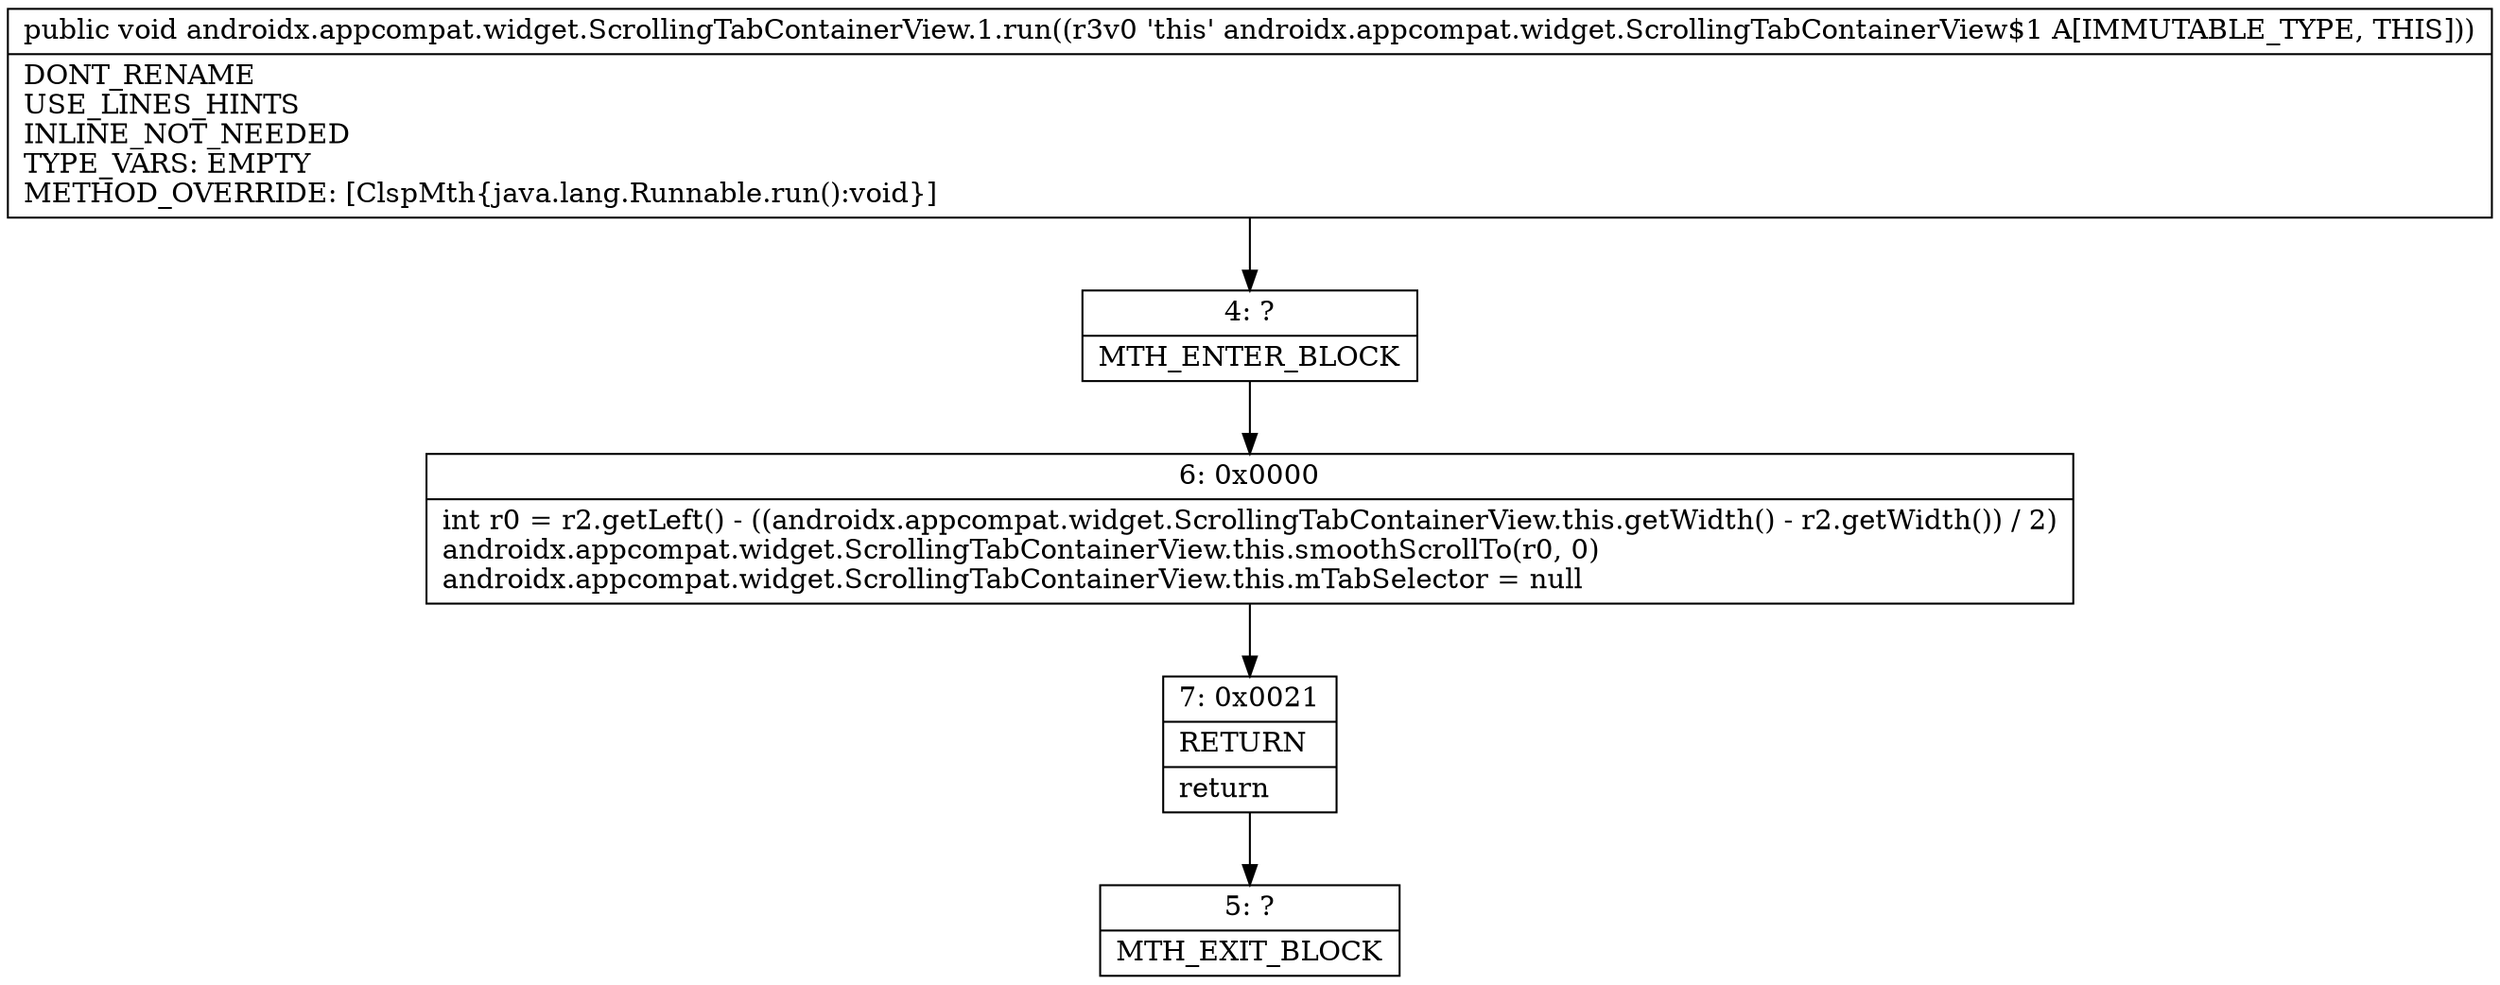 digraph "CFG forandroidx.appcompat.widget.ScrollingTabContainerView.1.run()V" {
Node_4 [shape=record,label="{4\:\ ?|MTH_ENTER_BLOCK\l}"];
Node_6 [shape=record,label="{6\:\ 0x0000|int r0 = r2.getLeft() \- ((androidx.appcompat.widget.ScrollingTabContainerView.this.getWidth() \- r2.getWidth()) \/ 2)\landroidx.appcompat.widget.ScrollingTabContainerView.this.smoothScrollTo(r0, 0)\landroidx.appcompat.widget.ScrollingTabContainerView.this.mTabSelector = null\l}"];
Node_7 [shape=record,label="{7\:\ 0x0021|RETURN\l|return\l}"];
Node_5 [shape=record,label="{5\:\ ?|MTH_EXIT_BLOCK\l}"];
MethodNode[shape=record,label="{public void androidx.appcompat.widget.ScrollingTabContainerView.1.run((r3v0 'this' androidx.appcompat.widget.ScrollingTabContainerView$1 A[IMMUTABLE_TYPE, THIS]))  | DONT_RENAME\lUSE_LINES_HINTS\lINLINE_NOT_NEEDED\lTYPE_VARS: EMPTY\lMETHOD_OVERRIDE: [ClspMth\{java.lang.Runnable.run():void\}]\l}"];
MethodNode -> Node_4;Node_4 -> Node_6;
Node_6 -> Node_7;
Node_7 -> Node_5;
}

